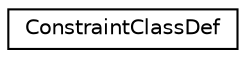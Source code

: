 digraph "类继承关系图"
{
 // INTERACTIVE_SVG=YES
 // LATEX_PDF_SIZE
  edge [fontname="Helvetica",fontsize="10",labelfontname="Helvetica",labelfontsize="10"];
  node [fontname="Helvetica",fontsize="10",shape=record];
  rankdir="LR";
  Node0 [label="ConstraintClassDef",height=0.2,width=0.4,color="black", fillcolor="white", style="filled",URL="$df/d2b/struct_constraint_class_def.html",tooltip="Class that contains information about a type constraint relations."];
}
